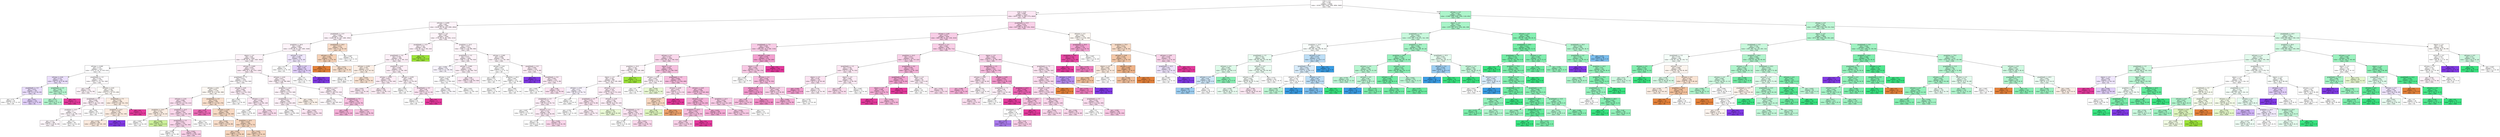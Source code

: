 digraph Tree {
node [shape=box, style="filled", color="black"] ;
0 [label="CCR <= 5.5\ngini = 0.799\nsamples = 22896\nvalue = [4338, 1392, 5328, 1464, 4894, 5480]\nclass = GDL", fillcolor="#fffdfe"] ;
1 [label="CCR <= 0.55\ngini = 0.689\nsamples = 12244\nvalue = [2970, 336, 72, 264, 3774, 4828]\nclass = GDL", fillcolor="#fce6f3"] ;
0 -> 1 [labeldistance=2.5, labelangle=45, headlabel="True"] ;
2 [label="sdComm <= 0.065\ngini = 0.69\nsamples = 7992\nvalue = [2160, 84, 48, 216, 2580, 2904]\nclass = GDL", fillcolor="#fdf3f9"] ;
1 -> 2 ;
3 [label="graphDepth <= 13.5\ngini = 0.689\nsamples = 4788\nvalue = [1428, 36, 24, 120, 1488, 1692]\nclass = GDL", fillcolor="#fdf3f9"] ;
2 -> 3 ;
4 [label="graphSize <= 40.0\ngini = 0.689\nsamples = 4644\nvalue = [1356, 36, 24, 120, 1460, 1648]\nclass = GDL", fillcolor="#fdf3f9"] ;
3 -> 4 ;
5 [label="nbproc <= 4.5\ngini = 0.69\nsamples = 4584\nvalue = [1356, 36, 24, 120, 1428, 1620]\nclass = GDL", fillcolor="#fdf3f9"] ;
4 -> 5 ;
6 [label="sdComp <= 0.065\ngini = 0.715\nsamples = 1312\nvalue = [372, 12, 24, 72, 418, 414]\nclass = DL", fillcolor="#fefeff"] ;
5 -> 6 ;
7 [label="sdComp <= 0.02\ngini = 0.715\nsamples = 236\nvalue = [36, 12, 24, 0, 96, 68]\nclass = DL", fillcolor="#eadefb"] ;
6 -> 7 ;
8 [label="graphDepth <= 3.5\ngini = 0.672\nsamples = 192\nvalue = [36, 12, 0, 0, 84, 60]\nclass = DL", fillcolor="#e8dbfa"] ;
7 -> 8 ;
9 [label="gini = 0.75\nsamples = 48\nvalue = [12, 12, 0, 0, 12, 12]\nclass = eft", fillcolor="#ffffff"] ;
8 -> 9 ;
10 [label="gini = 0.611\nsamples = 144\nvalue = [24, 0, 0, 0, 72, 48]\nclass = DL", fillcolor="#e0cef8"] ;
8 -> 10 ;
11 [label="graphDepth <= 3.5\ngini = 0.595\nsamples = 44\nvalue = [0, 0, 24, 0, 12, 8]\nclass = OLB", fillcolor="#b5f5d0"] ;
7 -> 11 ;
12 [label="gini = 0.571\nsamples = 42\nvalue = [0, 0, 24, 0, 12, 6]\nclass = OLB", fillcolor="#b0f5cd"] ;
11 -> 12 ;
13 [label="gini = 0.0\nsamples = 2\nvalue = [0, 0, 0, 0, 0, 2]\nclass = GDL", fillcolor="#e5399d"] ;
11 -> 13 ;
14 [label="graphDepth <= 3.5\ngini = 0.705\nsamples = 1076\nvalue = [336, 0, 0, 72, 322, 346]\nclass = GDL", fillcolor="#fffcfe"] ;
6 -> 14 ;
15 [label="gini = 0.632\nsamples = 132\nvalue = [24, 0, 0, 0, 52, 56]\nclass = GDL", fillcolor="#fef5fa"] ;
14 -> 15 ;
16 [label="sdComm <= 0.02\ngini = 0.709\nsamples = 944\nvalue = [312, 0, 0, 72, 270, 290]\nclass = eft", fillcolor="#fefbf8"] ;
14 -> 16 ;
17 [label="graphDepth <= 7.5\ngini = 0.698\nsamples = 376\nvalue = [96, 0, 0, 24, 118, 138]\nclass = GDL", fillcolor="#fdf0f7"] ;
16 -> 17 ;
18 [label="graphSize <= 22.5\ngini = 0.7\nsamples = 316\nvalue = [72, 0, 0, 24, 106, 114]\nclass = GDL", fillcolor="#fef7fb"] ;
17 -> 18 ;
19 [label="gini = 0.713\nsamples = 268\nvalue = [72, 0, 0, 24, 82, 90]\nclass = GDL", fillcolor="#fef6fb"] ;
18 -> 19 ;
20 [label="gini = 0.5\nsamples = 48\nvalue = [0, 0, 0, 0, 24, 24]\nclass = DL", fillcolor="#ffffff"] ;
18 -> 20 ;
21 [label="gini = 0.64\nsamples = 60\nvalue = [24, 0, 0, 0, 12, 24]\nclass = eft", fillcolor="#ffffff"] ;
17 -> 21 ;
22 [label="graphDepth <= 7.5\ngini = 0.705\nsamples = 568\nvalue = [216, 0, 0, 48, 152, 152]\nclass = eft", fillcolor="#fbece1"] ;
16 -> 22 ;
23 [label="graphSize <= 22.5\ngini = 0.705\nsamples = 564\nvalue = [216, 0, 0, 48, 152, 148]\nclass = eft", fillcolor="#fbebe0"] ;
22 -> 23 ;
24 [label="gini = 0.704\nsamples = 560\nvalue = [216, 0, 0, 48, 148, 148]\nclass = eft", fillcolor="#fbeade"] ;
23 -> 24 ;
25 [label="gini = 0.0\nsamples = 4\nvalue = [0, 0, 0, 0, 4, 0]\nclass = DL", fillcolor="#8139e5"] ;
23 -> 25 ;
26 [label="gini = 0.0\nsamples = 4\nvalue = [0, 0, 0, 0, 0, 4]\nclass = GDL", fillcolor="#e5399d"] ;
22 -> 26 ;
27 [label="sdComp <= 0.065\ngini = 0.678\nsamples = 3272\nvalue = [984, 24, 0, 48, 1010, 1206]\nclass = GDL", fillcolor="#fdeef7"] ;
5 -> 27 ;
28 [label="graphDepth <= 7.5\ngini = 0.674\nsamples = 1504\nvalue = [516, 24, 0, 0, 424, 540]\nclass = GDL", fillcolor="#fefafd"] ;
27 -> 28 ;
29 [label="sdComp <= 0.02\ngini = 0.672\nsamples = 1136\nvalue = [432, 24, 0, 0, 292, 388]\nclass = eft", fillcolor="#fdf8f3"] ;
28 -> 29 ;
30 [label="sdComm <= 0.02\ngini = 0.684\nsamples = 532\nvalue = [144, 24, 0, 0, 152, 212]\nclass = GDL", fillcolor="#fbe0f0"] ;
29 -> 30 ;
31 [label="graphSize <= 22.5\ngini = 0.741\nsamples = 108\nvalue = [36, 24, 0, 0, 24, 24]\nclass = eft", fillcolor="#fbede3"] ;
30 -> 31 ;
32 [label="gini = 0.667\nsamples = 72\nvalue = [24, 0, 0, 0, 24, 24]\nclass = eft", fillcolor="#ffffff"] ;
31 -> 32 ;
33 [label="gini = 0.444\nsamples = 36\nvalue = [12, 24, 0, 0, 0, 0]\nclass = BIM*", fillcolor="#cef29c"] ;
31 -> 33 ;
34 [label="graphSize <= 22.5\ngini = 0.647\nsamples = 424\nvalue = [108, 0, 0, 0, 128, 188]\nclass = GDL", fillcolor="#fad7eb"] ;
30 -> 34 ;
35 [label="graphDepth <= 3.5\ngini = 0.651\nsamples = 376\nvalue = [108, 0, 0, 0, 104, 164]\nclass = GDL", fillcolor="#fad6eb"] ;
34 -> 35 ;
36 [label="gini = 0.656\nsamples = 96\nvalue = [36, 0, 0, 0, 24, 36]\nclass = eft", fillcolor="#ffffff"] ;
35 -> 36 ;
37 [label="gini = 0.643\nsamples = 280\nvalue = [72, 0, 0, 0, 80, 128]\nclass = GDL", fillcolor="#f9cfe7"] ;
35 -> 37 ;
38 [label="gini = 0.5\nsamples = 48\nvalue = [0, 0, 0, 0, 24, 24]\nclass = DL", fillcolor="#ffffff"] ;
34 -> 38 ;
39 [label="graphDepth <= 3.5\ngini = 0.634\nsamples = 604\nvalue = [288, 0, 0, 0, 140, 176]\nclass = eft", fillcolor="#f8decb"] ;
29 -> 39 ;
40 [label="gini = 0.32\nsamples = 20\nvalue = [0, 0, 0, 0, 4, 16]\nclass = GDL", fillcolor="#ec6ab6"] ;
39 -> 40 ;
41 [label="sdComm <= 0.02\ngini = 0.628\nsamples = 584\nvalue = [288, 0, 0, 0, 136, 160]\nclass = eft", fillcolor="#f7d9c3"] ;
39 -> 41 ;
42 [label="gini = 0.628\nsamples = 296\nvalue = [144, 0, 0, 0, 64, 88]\nclass = eft", fillcolor="#f8ddca"] ;
41 -> 42 ;
43 [label="graphSize <= 22.5\ngini = 0.625\nsamples = 288\nvalue = [144, 0, 0, 0, 72, 72]\nclass = eft", fillcolor="#f6d5bd"] ;
41 -> 43 ;
44 [label="gini = 0.625\nsamples = 192\nvalue = [96, 0, 0, 0, 48, 48]\nclass = eft", fillcolor="#f6d5bd"] ;
43 -> 44 ;
45 [label="gini = 0.625\nsamples = 96\nvalue = [48, 0, 0, 0, 24, 24]\nclass = eft", fillcolor="#f6d5bd"] ;
43 -> 45 ;
46 [label="sdComp <= 0.02\ngini = 0.649\nsamples = 368\nvalue = [84, 0, 0, 0, 132, 152]\nclass = GDL", fillcolor="#fdeef7"] ;
28 -> 46 ;
47 [label="gini = 0.667\nsamples = 72\nvalue = [24, 0, 0, 0, 24, 24]\nclass = eft", fillcolor="#ffffff"] ;
46 -> 47 ;
48 [label="sdComm <= 0.02\ngini = 0.639\nsamples = 296\nvalue = [60, 0, 0, 0, 108, 128]\nclass = GDL", fillcolor="#fceaf5"] ;
46 -> 48 ;
49 [label="gini = 0.64\nsamples = 120\nvalue = [24, 0, 0, 0, 48, 48]\nclass = DL", fillcolor="#ffffff"] ;
48 -> 49 ;
50 [label="gini = 0.635\nsamples = 176\nvalue = [36, 0, 0, 0, 60, 80]\nclass = GDL", fillcolor="#fbddee"] ;
48 -> 50 ;
51 [label="sdComm <= 0.02\ngini = 0.677\nsamples = 1768\nvalue = [468, 0, 0, 48, 586, 666]\nclass = GDL", fillcolor="#fdf2f8"] ;
27 -> 51 ;
52 [label="graphSize <= 22.5\ngini = 0.663\nsamples = 922\nvalue = [264, 0, 0, 0, 310, 348]\nclass = GDL", fillcolor="#fdf3f9"] ;
51 -> 52 ;
53 [label="graphDepth <= 3.5\ngini = 0.653\nsamples = 644\nvalue = [156, 0, 0, 0, 228, 260]\nclass = GDL", fillcolor="#fdf0f7"] ;
52 -> 53 ;
54 [label="gini = 0.666\nsamples = 300\nvalue = [96, 0, 0, 0, 100, 104]\nclass = GDL", fillcolor="#fefbfd"] ;
53 -> 54 ;
55 [label="gini = 0.625\nsamples = 344\nvalue = [60, 0, 0, 0, 128, 156]\nclass = GDL", fillcolor="#fce5f2"] ;
53 -> 55 ;
56 [label="gini = 0.662\nsamples = 278\nvalue = [108, 0, 0, 0, 82, 88]\nclass = eft", fillcolor="#fcf2ea"] ;
52 -> 56 ;
57 [label="graphSize <= 22.5\ngini = 0.691\nsamples = 846\nvalue = [204, 0, 0, 48, 276, 318]\nclass = GDL", fillcolor="#fdf0f8"] ;
51 -> 57 ;
58 [label="gini = 0.703\nsamples = 710\nvalue = [192, 0, 0, 48, 228, 242]\nclass = GDL", fillcolor="#fef9fc"] ;
57 -> 58 ;
59 [label="graphDepth <= 7.5\ngini = 0.555\nsamples = 136\nvalue = [12, 0, 0, 0, 48, 76]\nclass = GDL", fillcolor="#f7c0e0"] ;
57 -> 59 ;
60 [label="gini = 0.469\nsamples = 32\nvalue = [0, 0, 0, 0, 12, 20]\nclass = GDL", fillcolor="#f5b0d8"] ;
59 -> 60 ;
61 [label="gini = 0.577\nsamples = 104\nvalue = [12, 0, 0, 0, 36, 56]\nclass = GDL", fillcolor="#f7c5e2"] ;
59 -> 61 ;
62 [label="sdComm <= 0.02\ngini = 0.498\nsamples = 60\nvalue = [0, 0, 0, 0, 32, 28]\nclass = DL", fillcolor="#efe6fc"] ;
4 -> 62 ;
63 [label="gini = 0.5\nsamples = 32\nvalue = [0, 0, 0, 0, 16, 16]\nclass = DL", fillcolor="#ffffff"] ;
62 -> 63 ;
64 [label="nbproc <= 4.5\ngini = 0.49\nsamples = 28\nvalue = [0, 0, 0, 0, 16, 12]\nclass = DL", fillcolor="#e0cef8"] ;
62 -> 64 ;
65 [label="gini = 0.5\nsamples = 24\nvalue = [0, 0, 0, 0, 12, 12]\nclass = DL", fillcolor="#ffffff"] ;
64 -> 65 ;
66 [label="gini = 0.0\nsamples = 4\nvalue = [0, 0, 0, 0, 4, 0]\nclass = DL", fillcolor="#8139e5"] ;
64 -> 66 ;
67 [label="graphDepth <= 25.5\ngini = 0.619\nsamples = 144\nvalue = [72, 0, 0, 0, 28, 44]\nclass = eft", fillcolor="#f8dcc8"] ;
3 -> 67 ;
68 [label="sdComm <= 0.02\ngini = 0.582\nsamples = 108\nvalue = [60, 0, 0, 0, 16, 32]\nclass = eft", fillcolor="#f5d1b6"] ;
67 -> 68 ;
69 [label="gini = 0.0\nsamples = 12\nvalue = [12, 0, 0, 0, 0, 0]\nclass = eft", fillcolor="#e58139"] ;
68 -> 69 ;
70 [label="gini = 0.611\nsamples = 96\nvalue = [48, 0, 0, 0, 16, 32]\nclass = eft", fillcolor="#f8e0ce"] ;
68 -> 70 ;
71 [label="gini = 0.667\nsamples = 36\nvalue = [12, 0, 0, 0, 12, 12]\nclass = eft", fillcolor="#ffffff"] ;
67 -> 71 ;
72 [label="nbproc <= 4.5\ngini = 0.687\nsamples = 3204\nvalue = [732, 48, 24, 96, 1092, 1212]\nclass = GDL", fillcolor="#fef4f9"] ;
2 -> 72 ;
73 [label="graphDepth <= 13.5\ngini = 0.724\nsamples = 692\nvalue = [192, 48, 24, 0, 196, 232]\nclass = GDL", fillcolor="#fdf1f8"] ;
72 -> 73 ;
74 [label="graphDepth <= 3.5\ngini = 0.708\nsamples = 668\nvalue = [192, 24, 24, 0, 196, 232]\nclass = GDL", fillcolor="#fdf0f8"] ;
73 -> 74 ;
75 [label="sdComp <= 0.055\ngini = 0.763\nsamples = 212\nvalue = [72, 24, 24, 0, 40, 52]\nclass = eft", fillcolor="#fcefe6"] ;
74 -> 75 ;
76 [label="gini = 0.776\nsamples = 84\nvalue = [12, 24, 24, 0, 12, 12]\nclass = BIM*", fillcolor="#ffffff"] ;
75 -> 76 ;
77 [label="gini = 0.635\nsamples = 128\nvalue = [60, 0, 0, 0, 28, 40]\nclass = eft", fillcolor="#f9e2d2"] ;
75 -> 77 ;
78 [label="graphSize <= 22.5\ngini = 0.658\nsamples = 456\nvalue = [120, 0, 0, 0, 156, 180]\nclass = GDL", fillcolor="#fdeff7"] ;
74 -> 78 ;
79 [label="sdComp <= 0.055\ngini = 0.653\nsamples = 344\nvalue = [84, 0, 0, 0, 120, 140]\nclass = GDL", fillcolor="#fdedf6"] ;
78 -> 79 ;
80 [label="gini = 0.633\nsamples = 64\nvalue = [12, 0, 0, 0, 24, 28]\nclass = GDL", fillcolor="#fcebf5"] ;
79 -> 80 ;
81 [label="gini = 0.656\nsamples = 280\nvalue = [72, 0, 0, 0, 96, 112]\nclass = GDL", fillcolor="#fdeef6"] ;
79 -> 81 ;
82 [label="sdComp <= 0.055\ngini = 0.666\nsamples = 112\nvalue = [36, 0, 0, 0, 36, 40]\nclass = GDL", fillcolor="#fef5fa"] ;
78 -> 82 ;
83 [label="gini = 0.667\nsamples = 72\nvalue = [24, 0, 0, 0, 24, 24]\nclass = eft", fillcolor="#ffffff"] ;
82 -> 83 ;
84 [label="graphDepth <= 9.0\ngini = 0.66\nsamples = 40\nvalue = [12, 0, 0, 0, 12, 16]\nclass = GDL", fillcolor="#fbe3f1"] ;
82 -> 84 ;
85 [label="gini = 0.667\nsamples = 36\nvalue = [12, 0, 0, 0, 12, 12]\nclass = eft", fillcolor="#ffffff"] ;
84 -> 85 ;
86 [label="gini = 0.0\nsamples = 4\nvalue = [0, 0, 0, 0, 0, 4]\nclass = GDL", fillcolor="#e5399d"] ;
84 -> 86 ;
87 [label="gini = 0.0\nsamples = 24\nvalue = [0, 24, 0, 0, 0, 0]\nclass = BIM*", fillcolor="#9de539"] ;
73 -> 87 ;
88 [label="graphSize <= 22.5\ngini = 0.673\nsamples = 2512\nvalue = [540, 0, 0, 96, 896, 980]\nclass = GDL", fillcolor="#fef5fa"] ;
72 -> 88 ;
89 [label="graphDepth <= 3.5\ngini = 0.671\nsamples = 2062\nvalue = [396, 0, 0, 96, 750, 820]\nclass = GDL", fillcolor="#fef4fa"] ;
88 -> 89 ;
90 [label="gini = 0.659\nsamples = 274\nvalue = [72, 0, 0, 0, 106, 96]\nclass = DL", fillcolor="#f8f4fe"] ;
89 -> 90 ;
91 [label="sdComp <= 0.065\ngini = 0.671\nsamples = 1788\nvalue = [324, 0, 0, 96, 644, 724]\nclass = GDL", fillcolor="#fdf1f8"] ;
89 -> 91 ;
92 [label="sdComp <= 0.02\ngini = 0.644\nsamples = 572\nvalue = [120, 0, 0, 0, 228, 224]\nclass = DL", fillcolor="#fefdff"] ;
91 -> 92 ;
93 [label="gini = 0.633\nsamples = 260\nvalue = [48, 0, 0, 0, 108, 104]\nclass = DL", fillcolor="#fcfafe"] ;
92 -> 93 ;
94 [label="gini = 0.651\nsamples = 312\nvalue = [72, 0, 0, 0, 120, 120]\nclass = DL", fillcolor="#ffffff"] ;
92 -> 94 ;
95 [label="gini = 0.68\nsamples = 1216\nvalue = [204, 0, 0, 96, 416, 500]\nclass = GDL", fillcolor="#fceaf5"] ;
91 -> 95 ;
96 [label="sdComp <= 0.065\ngini = 0.666\nsamples = 450\nvalue = [144, 0, 0, 0, 146, 160]\nclass = GDL", fillcolor="#fef6fa"] ;
88 -> 96 ;
97 [label="sdComp <= 0.02\ngini = 0.667\nsamples = 216\nvalue = [72, 0, 0, 0, 72, 72]\nclass = eft", fillcolor="#ffffff"] ;
96 -> 97 ;
98 [label="gini = 0.667\nsamples = 72\nvalue = [24, 0, 0, 0, 24, 24]\nclass = eft", fillcolor="#ffffff"] ;
97 -> 98 ;
99 [label="graphSize <= 65.0\ngini = 0.667\nsamples = 144\nvalue = [48, 0, 0, 0, 48, 48]\nclass = eft", fillcolor="#ffffff"] ;
97 -> 99 ;
100 [label="gini = 0.667\nsamples = 72\nvalue = [24, 0, 0, 0, 24, 24]\nclass = eft", fillcolor="#ffffff"] ;
99 -> 100 ;
101 [label="gini = 0.667\nsamples = 72\nvalue = [24, 0, 0, 0, 24, 24]\nclass = eft", fillcolor="#ffffff"] ;
99 -> 101 ;
102 [label="graphDepth <= 6.5\ngini = 0.664\nsamples = 234\nvalue = [72, 0, 0, 0, 74, 88]\nclass = GDL", fillcolor="#fdeef6"] ;
96 -> 102 ;
103 [label="gini = 0.0\nsamples = 2\nvalue = [0, 0, 0, 0, 2, 0]\nclass = DL", fillcolor="#8139e5"] ;
102 -> 103 ;
104 [label="graphDepth <= 9.0\ngini = 0.663\nsamples = 232\nvalue = [72, 0, 0, 0, 72, 88]\nclass = GDL", fillcolor="#fcebf5"] ;
102 -> 104 ;
105 [label="gini = 0.667\nsamples = 72\nvalue = [24, 0, 0, 0, 24, 24]\nclass = eft", fillcolor="#ffffff"] ;
104 -> 105 ;
106 [label="gini = 0.66\nsamples = 160\nvalue = [48, 0, 0, 0, 48, 64]\nclass = GDL", fillcolor="#fbe3f1"] ;
104 -> 106 ;
107 [label="graphDepth <= 13.5\ngini = 0.676\nsamples = 4252\nvalue = [810, 252, 24, 48, 1194, 1924]\nclass = GDL", fillcolor="#f9d0e8"] ;
1 -> 107 ;
108 [label="sdComp <= 0.65\ngini = 0.673\nsamples = 3938\nvalue = [690, 252, 24, 48, 1108, 1816]\nclass = GDL", fillcolor="#f8cde6"] ;
107 -> 108 ;
109 [label="graphDepth <= 7.5\ngini = 0.685\nsamples = 2434\nvalue = [408, 252, 24, 0, 646, 1104]\nclass = GDL", fillcolor="#f8cce6"] ;
108 -> 109 ;
110 [label="sdComp <= 0.2\ngini = 0.703\nsamples = 1958\nvalue = [324, 240, 24, 0, 546, 824]\nclass = GDL", fillcolor="#fad8ec"] ;
109 -> 110 ;
111 [label="graphSize <= 22.5\ngini = 0.744\nsamples = 880\nvalue = [168, 144, 24, 0, 256, 288]\nclass = GDL", fillcolor="#fef5fa"] ;
110 -> 111 ;
112 [label="nbproc <= 4.5\ngini = 0.742\nsamples = 868\nvalue = [168, 132, 24, 0, 256, 288]\nclass = GDL", fillcolor="#fef5fa"] ;
111 -> 112 ;
113 [label="sdComm <= 0.65\ngini = 0.73\nsamples = 252\nvalue = [36, 60, 0, 0, 84, 72]\nclass = DL", fillcolor="#f7f2fd"] ;
112 -> 113 ;
114 [label="graphDepth <= 3.5\ngini = 0.727\nsamples = 204\nvalue = [36, 36, 0, 0, 60, 72]\nclass = GDL", fillcolor="#fdeef7"] ;
113 -> 114 ;
115 [label="gini = 0.667\nsamples = 36\nvalue = [12, 0, 0, 0, 12, 12]\nclass = eft", fillcolor="#ffffff"] ;
114 -> 115 ;
116 [label="sdComm <= 0.2\ngini = 0.724\nsamples = 168\nvalue = [24, 36, 0, 0, 48, 60]\nclass = GDL", fillcolor="#fcebf5"] ;
114 -> 116 ;
117 [label="gini = 0.735\nsamples = 84\nvalue = [12, 24, 0, 0, 24, 24]\nclass = BIM*", fillcolor="#ffffff"] ;
116 -> 117 ;
118 [label="gini = 0.694\nsamples = 84\nvalue = [12, 12, 0, 0, 24, 36]\nclass = GDL", fillcolor="#fad7eb"] ;
116 -> 118 ;
119 [label="gini = 0.5\nsamples = 48\nvalue = [0, 24, 0, 0, 24, 0]\nclass = BIM*", fillcolor="#ffffff"] ;
113 -> 119 ;
120 [label="sdComm <= 0.2\ngini = 0.738\nsamples = 616\nvalue = [132, 72, 24, 0, 172, 216]\nclass = GDL", fillcolor="#fcebf5"] ;
112 -> 120 ;
121 [label="graphDepth <= 3.5\ngini = 0.676\nsamples = 232\nvalue = [48, 12, 0, 0, 76, 96]\nclass = GDL", fillcolor="#fce6f2"] ;
120 -> 121 ;
122 [label="gini = 0.722\nsamples = 72\nvalue = [24, 12, 0, 0, 12, 24]\nclass = eft", fillcolor="#ffffff"] ;
121 -> 122 ;
123 [label="gini = 0.615\nsamples = 160\nvalue = [24, 0, 0, 0, 64, 72]\nclass = GDL", fillcolor="#fdeff7"] ;
121 -> 123 ;
124 [label="sdComm <= 0.65\ngini = 0.764\nsamples = 384\nvalue = [84, 60, 24, 0, 96, 120]\nclass = GDL", fillcolor="#fdeef7"] ;
120 -> 124 ;
125 [label="gini = 0.778\nsamples = 144\nvalue = [24, 48, 24, 0, 24, 24]\nclass = BIM*", fillcolor="#ebfad7"] ;
124 -> 125 ;
126 [label="graphDepth <= 3.5\ngini = 0.685\nsamples = 240\nvalue = [60, 12, 0, 0, 72, 96]\nclass = GDL", fillcolor="#fbe3f1"] ;
124 -> 126 ;
127 [label="gini = 0.722\nsamples = 72\nvalue = [12, 12, 0, 0, 24, 24]\nclass = DL", fillcolor="#ffffff"] ;
126 -> 127 ;
128 [label="gini = 0.653\nsamples = 168\nvalue = [48, 0, 0, 0, 48, 72]\nclass = GDL", fillcolor="#fad7eb"] ;
126 -> 128 ;
129 [label="gini = 0.0\nsamples = 12\nvalue = [0, 12, 0, 0, 0, 0]\nclass = BIM*", fillcolor="#9de539"] ;
111 -> 129 ;
130 [label="nbproc <= 4.5\ngini = 0.652\nsamples = 1078\nvalue = [156, 96, 0, 0, 290, 536]\nclass = GDL", fillcolor="#f7c1e0"] ;
110 -> 130 ;
131 [label="sdComm <= 0.55\ngini = 0.653\nsamples = 100\nvalue = [0, 24, 0, 0, 36, 40]\nclass = GDL", fillcolor="#fdf3f9"] ;
130 -> 131 ;
132 [label="gini = 0.5\nsamples = 48\nvalue = [0, 0, 0, 0, 24, 24]\nclass = DL", fillcolor="#ffffff"] ;
131 -> 132 ;
133 [label="gini = 0.639\nsamples = 52\nvalue = [0, 24, 0, 0, 12, 16]\nclass = BIM*", fillcolor="#e9f9d3"] ;
131 -> 133 ;
134 [label="graphDepth <= 3.5\ngini = 0.644\nsamples = 978\nvalue = [156, 72, 0, 0, 254, 496]\nclass = GDL", fillcolor="#f6bdde"] ;
130 -> 134 ;
135 [label="sdComm <= 0.65\ngini = 0.675\nsamples = 74\nvalue = [24, 12, 0, 0, 6, 32]\nclass = GDL", fillcolor="#fbdfef"] ;
134 -> 135 ;
136 [label="sdComm <= 0.2\ngini = 0.672\nsamples = 50\nvalue = [24, 12, 0, 0, 6, 8]\nclass = eft", fillcolor="#f7d7c0"] ;
135 -> 136 ;
137 [label="gini = 0.48\nsamples = 20\nvalue = [0, 12, 0, 0, 0, 8]\nclass = BIM*", fillcolor="#def6bd"] ;
136 -> 137 ;
138 [label="gini = 0.32\nsamples = 30\nvalue = [24, 0, 0, 0, 6, 0]\nclass = eft", fillcolor="#eca06a"] ;
136 -> 138 ;
139 [label="gini = 0.0\nsamples = 24\nvalue = [0, 0, 0, 0, 0, 24]\nclass = GDL", fillcolor="#e5399d"] ;
135 -> 139 ;
140 [label="sdComm <= 0.65\ngini = 0.636\nsamples = 904\nvalue = [132, 60, 0, 0, 248, 464]\nclass = GDL", fillcolor="#f6bedf"] ;
134 -> 140 ;
141 [label="sdComm <= 0.2\ngini = 0.626\nsamples = 436\nvalue = [48, 48, 0, 0, 104, 236]\nclass = GDL", fillcolor="#f5b0d8"] ;
140 -> 141 ;
142 [label="graphSize <= 22.5\ngini = 0.583\nsamples = 176\nvalue = [24, 0, 0, 0, 56, 96]\nclass = GDL", fillcolor="#f6bdde"] ;
141 -> 142 ;
143 [label="gini = 0.605\nsamples = 160\nvalue = [24, 0, 0, 0, 56, 80]\nclass = GDL", fillcolor="#f9d1e8"] ;
142 -> 143 ;
144 [label="gini = 0.0\nsamples = 16\nvalue = [0, 0, 0, 0, 0, 16]\nclass = GDL", fillcolor="#e5399d"] ;
142 -> 144 ;
145 [label="gini = 0.633\nsamples = 260\nvalue = [24, 48, 0, 0, 48, 140]\nclass = GDL", fillcolor="#f4a9d4"] ;
141 -> 145 ;
146 [label="graphSize <= 22.5\ngini = 0.635\nsamples = 468\nvalue = [84, 12, 0, 0, 144, 228]\nclass = GDL", fillcolor="#f8cce6"] ;
140 -> 146 ;
147 [label="gini = 0.638\nsamples = 444\nvalue = [84, 12, 0, 0, 132, 216]\nclass = GDL", fillcolor="#f8cae5"] ;
146 -> 147 ;
148 [label="gini = 0.5\nsamples = 24\nvalue = [0, 0, 0, 0, 12, 12]\nclass = DL", fillcolor="#ffffff"] ;
146 -> 148 ;
149 [label="sdComm <= 0.65\ngini = 0.578\nsamples = 476\nvalue = [84, 12, 0, 0, 100, 280]\nclass = GDL", fillcolor="#f3a0d0"] ;
109 -> 149 ;
150 [label="nbproc <= 4.5\ngini = 0.652\nsamples = 372\nvalue = [84, 12, 0, 0, 100, 176]\nclass = GDL", fillcolor="#f8c8e4"] ;
149 -> 150 ;
151 [label="gini = 0.667\nsamples = 72\nvalue = [24, 0, 0, 0, 24, 24]\nclass = eft", fillcolor="#ffffff"] ;
150 -> 151 ;
152 [label="sdComm <= 0.2\ngini = 0.638\nsamples = 300\nvalue = [60, 12, 0, 0, 76, 152]\nclass = GDL", fillcolor="#f6bcde"] ;
150 -> 152 ;
153 [label="sdComp <= 0.2\ngini = 0.513\nsamples = 112\nvalue = [12, 0, 0, 0, 28, 72]\nclass = GDL", fillcolor="#f197cc"] ;
152 -> 153 ;
154 [label="gini = 0.48\nsamples = 40\nvalue = [0, 0, 0, 0, 16, 24]\nclass = GDL", fillcolor="#f6bdde"] ;
153 -> 154 ;
155 [label="gini = 0.5\nsamples = 72\nvalue = [12, 0, 0, 0, 12, 48]\nclass = GDL", fillcolor="#ef88c4"] ;
153 -> 155 ;
156 [label="sdComp <= 0.2\ngini = 0.684\nsamples = 188\nvalue = [48, 12, 0, 0, 48, 80]\nclass = GDL", fillcolor="#f9d2e9"] ;
152 -> 156 ;
157 [label="gini = 0.604\nsamples = 104\nvalue = [24, 0, 0, 0, 24, 56]\nclass = GDL", fillcolor="#f5b0d8"] ;
156 -> 157 ;
158 [label="gini = 0.735\nsamples = 84\nvalue = [24, 12, 0, 0, 24, 24]\nclass = eft", fillcolor="#ffffff"] ;
156 -> 158 ;
159 [label="gini = 0.0\nsamples = 104\nvalue = [0, 0, 0, 0, 0, 104]\nclass = GDL", fillcolor="#e5399d"] ;
149 -> 159 ;
160 [label="sdComm <= 0.2\ngini = 0.645\nsamples = 1504\nvalue = [282, 0, 0, 48, 462, 712]\nclass = GDL", fillcolor="#f9cfe7"] ;
108 -> 160 ;
161 [label="graphSize <= 22.5\ngini = 0.671\nsamples = 500\nvalue = [138, 0, 0, 24, 116, 222]\nclass = GDL", fillcolor="#f9d1e8"] ;
160 -> 161 ;
162 [label="graphDepth <= 3.5\ngini = 0.709\nsamples = 280\nvalue = [78, 0, 0, 24, 76, 102]\nclass = GDL", fillcolor="#fce7f3"] ;
161 -> 162 ;
163 [label="nbproc <= 4.5\ngini = 0.736\nsamples = 126\nvalue = [30, 0, 0, 24, 28, 44]\nclass = GDL", fillcolor="#fbe2f1"] ;
162 -> 163 ;
164 [label="gini = 0.444\nsamples = 12\nvalue = [0, 0, 0, 0, 4, 8]\nclass = GDL", fillcolor="#f29cce"] ;
163 -> 164 ;
165 [label="gini = 0.742\nsamples = 114\nvalue = [30, 0, 0, 24, 24, 36]\nclass = GDL", fillcolor="#fdf1f8"] ;
163 -> 165 ;
166 [label="nbproc <= 4.5\ngini = 0.664\nsamples = 154\nvalue = [48, 0, 0, 0, 48, 58]\nclass = GDL", fillcolor="#fdecf6"] ;
162 -> 166 ;
167 [label="gini = 0.657\nsamples = 82\nvalue = [24, 0, 0, 0, 24, 34]\nclass = GDL", fillcolor="#fbddee"] ;
166 -> 167 ;
168 [label="gini = 0.667\nsamples = 72\nvalue = [24, 0, 0, 0, 24, 24]\nclass = eft", fillcolor="#ffffff"] ;
166 -> 168 ;
169 [label="graphDepth <= 9.0\ngini = 0.595\nsamples = 220\nvalue = [60, 0, 0, 0, 40, 120]\nclass = GDL", fillcolor="#f5b5da"] ;
161 -> 169 ;
170 [label="graphDepth <= 6.5\ngini = 0.567\nsamples = 136\nvalue = [24, 0, 0, 0, 32, 80]\nclass = GDL", fillcolor="#f3a4d2"] ;
169 -> 170 ;
171 [label="nbproc <= 4.5\ngini = 0.586\nsamples = 128\nvalue = [24, 0, 0, 0, 32, 72]\nclass = GDL", fillcolor="#f4acd6"] ;
170 -> 171 ;
172 [label="gini = 0.0\nsamples = 8\nvalue = [0, 0, 0, 0, 0, 8]\nclass = GDL", fillcolor="#e5399d"] ;
171 -> 172 ;
173 [label="gini = 0.604\nsamples = 120\nvalue = [24, 0, 0, 0, 32, 64]\nclass = GDL", fillcolor="#f6b7db"] ;
171 -> 173 ;
174 [label="gini = 0.0\nsamples = 8\nvalue = [0, 0, 0, 0, 0, 8]\nclass = GDL", fillcolor="#e5399d"] ;
170 -> 174 ;
175 [label="nbproc <= 4.5\ngini = 0.58\nsamples = 84\nvalue = [36, 0, 0, 0, 8, 40]\nclass = GDL", fillcolor="#fdeef7"] ;
169 -> 175 ;
176 [label="gini = 0.5\nsamples = 48\nvalue = [24, 0, 0, 0, 0, 24]\nclass = eft", fillcolor="#ffffff"] ;
175 -> 176 ;
177 [label="gini = 0.642\nsamples = 36\nvalue = [12, 0, 0, 0, 8, 16]\nclass = GDL", fillcolor="#fbdeef"] ;
175 -> 177 ;
178 [label="nbproc <= 4.5\ngini = 0.622\nsamples = 1004\nvalue = [144, 0, 0, 24, 346, 490]\nclass = GDL", fillcolor="#f9d4ea"] ;
160 -> 178 ;
179 [label="graphDepth <= 3.5\ngini = 0.647\nsamples = 336\nvalue = [60, 0, 0, 24, 82, 170]\nclass = GDL", fillcolor="#f6badd"] ;
178 -> 179 ;
180 [label="sdComm <= 0.65\ngini = 0.725\nsamples = 164\nvalue = [36, 0, 0, 24, 44, 60]\nclass = GDL", fillcolor="#fce5f2"] ;
179 -> 180 ;
181 [label="gini = 0.469\nsamples = 32\nvalue = [0, 0, 0, 0, 12, 20]\nclass = GDL", fillcolor="#f5b0d8"] ;
180 -> 181 ;
182 [label="gini = 0.742\nsamples = 132\nvalue = [36, 0, 0, 24, 32, 40]\nclass = GDL", fillcolor="#fef7fb"] ;
180 -> 182 ;
183 [label="sdComm <= 0.65\ngini = 0.523\nsamples = 172\nvalue = [24, 0, 0, 0, 38, 110]\nclass = GDL", fillcolor="#f195ca"] ;
179 -> 183 ;
184 [label="graphDepth <= 7.5\ngini = 0.66\nsamples = 72\nvalue = [24, 0, 0, 0, 20, 28]\nclass = GDL", fillcolor="#fdeef7"] ;
183 -> 184 ;
185 [label="gini = 0.642\nsamples = 36\nvalue = [12, 0, 0, 0, 8, 16]\nclass = GDL", fillcolor="#fbdeef"] ;
184 -> 185 ;
186 [label="gini = 0.667\nsamples = 36\nvalue = [12, 0, 0, 0, 12, 12]\nclass = eft", fillcolor="#ffffff"] ;
184 -> 186 ;
187 [label="graphSize <= 22.5\ngini = 0.295\nsamples = 100\nvalue = [0, 0, 0, 0, 18, 82]\nclass = GDL", fillcolor="#eb64b3"] ;
183 -> 187 ;
188 [label="gini = 0.0\nsamples = 56\nvalue = [0, 0, 0, 0, 0, 56]\nclass = GDL", fillcolor="#e5399d"] ;
187 -> 188 ;
189 [label="graphSize <= 40.0\ngini = 0.483\nsamples = 44\nvalue = [0, 0, 0, 0, 18, 26]\nclass = GDL", fillcolor="#f7c2e1"] ;
187 -> 189 ;
190 [label="graphDepth <= 7.5\ngini = 0.5\nsamples = 36\nvalue = [0, 0, 0, 0, 18, 18]\nclass = DL", fillcolor="#ffffff"] ;
189 -> 190 ;
191 [label="gini = 0.375\nsamples = 8\nvalue = [0, 0, 0, 0, 6, 2]\nclass = DL", fillcolor="#ab7bee"] ;
190 -> 191 ;
192 [label="gini = 0.49\nsamples = 28\nvalue = [0, 0, 0, 0, 12, 16]\nclass = GDL", fillcolor="#f8cee6"] ;
190 -> 192 ;
193 [label="gini = 0.0\nsamples = 8\nvalue = [0, 0, 0, 0, 0, 8]\nclass = GDL", fillcolor="#e5399d"] ;
189 -> 193 ;
194 [label="graphDepth <= 7.5\ngini = 0.599\nsamples = 668\nvalue = [84, 0, 0, 0, 264, 320]\nclass = GDL", fillcolor="#fbe4f1"] ;
178 -> 194 ;
195 [label="graphSize <= 22.5\ngini = 0.6\nsamples = 628\nvalue = [84, 0, 0, 0, 236, 308]\nclass = GDL", fillcolor="#fadbed"] ;
194 -> 195 ;
196 [label="sdComm <= 0.65\ngini = 0.59\nsamples = 616\nvalue = [72, 0, 0, 0, 236, 308]\nclass = GDL", fillcolor="#fad9ec"] ;
195 -> 196 ;
197 [label="graphDepth <= 3.5\ngini = 0.622\nsamples = 268\nvalue = [48, 0, 0, 0, 92, 128]\nclass = GDL", fillcolor="#fad6eb"] ;
196 -> 197 ;
198 [label="gini = 0.634\nsamples = 172\nvalue = [36, 0, 0, 0, 56, 80]\nclass = GDL", fillcolor="#fad6eb"] ;
197 -> 198 ;
199 [label="gini = 0.594\nsamples = 96\nvalue = [12, 0, 0, 0, 36, 48]\nclass = GDL", fillcolor="#fad7eb"] ;
197 -> 199 ;
200 [label="graphDepth <= 3.5\ngini = 0.556\nsamples = 348\nvalue = [24, 0, 0, 0, 144, 180]\nclass = GDL", fillcolor="#fadcee"] ;
196 -> 200 ;
201 [label="gini = 0.5\nsamples = 152\nvalue = [0, 0, 0, 0, 76, 76]\nclass = DL", fillcolor="#ffffff"] ;
200 -> 201 ;
202 [label="gini = 0.583\nsamples = 196\nvalue = [24, 0, 0, 0, 68, 104]\nclass = GDL", fillcolor="#f8c7e3"] ;
200 -> 202 ;
203 [label="gini = 0.0\nsamples = 12\nvalue = [12, 0, 0, 0, 0, 0]\nclass = eft", fillcolor="#e58139"] ;
195 -> 203 ;
204 [label="sdComm <= 0.65\ngini = 0.42\nsamples = 40\nvalue = [0, 0, 0, 0, 28, 12]\nclass = DL", fillcolor="#b78ef0"] ;
194 -> 204 ;
205 [label="gini = 0.375\nsamples = 16\nvalue = [0, 0, 0, 0, 4, 12]\nclass = GDL", fillcolor="#ee7bbe"] ;
204 -> 205 ;
206 [label="gini = 0.0\nsamples = 24\nvalue = [0, 0, 0, 0, 24, 0]\nclass = DL", fillcolor="#8139e5"] ;
204 -> 206 ;
207 [label="sdComm <= 0.2\ngini = 0.661\nsamples = 314\nvalue = [120, 0, 0, 0, 86, 108]\nclass = eft", fillcolor="#fdf8f3"] ;
107 -> 207 ;
208 [label="graphDepth <= 25.5\ngini = 0.574\nsamples = 124\nvalue = [24, 0, 0, 0, 28, 72]\nclass = GDL", fillcolor="#f3a4d2"] ;
207 -> 208 ;
209 [label="graphSize <= 75.0\ngini = 0.142\nsamples = 52\nvalue = [0, 0, 0, 0, 4, 48]\nclass = GDL", fillcolor="#e749a5"] ;
208 -> 209 ;
210 [label="gini = 0.0\nsamples = 36\nvalue = [0, 0, 0, 0, 0, 36]\nclass = GDL", fillcolor="#e5399d"] ;
209 -> 210 ;
211 [label="gini = 0.375\nsamples = 16\nvalue = [0, 0, 0, 0, 4, 12]\nclass = GDL", fillcolor="#ee7bbe"] ;
209 -> 211 ;
212 [label="gini = 0.667\nsamples = 72\nvalue = [24, 0, 0, 0, 24, 24]\nclass = eft", fillcolor="#ffffff"] ;
208 -> 212 ;
213 [label="graphSize <= 75.0\ngini = 0.616\nsamples = 190\nvalue = [96, 0, 0, 0, 58, 36]\nclass = eft", fillcolor="#f8dbc6"] ;
207 -> 213 ;
214 [label="sdComm <= 0.65\ngini = 0.529\nsamples = 138\nvalue = [84, 0, 0, 0, 42, 12]\nclass = eft", fillcolor="#f4c8a8"] ;
213 -> 214 ;
215 [label="nbproc <= 4.5\ngini = 0.642\nsamples = 54\nvalue = [24, 0, 0, 0, 18, 12]\nclass = eft", fillcolor="#fbeade"] ;
214 -> 215 ;
216 [label="gini = 0.444\nsamples = 18\nvalue = [12, 0, 0, 0, 6, 0]\nclass = eft", fillcolor="#f2c09c"] ;
215 -> 216 ;
217 [label="gini = 0.667\nsamples = 36\nvalue = [12, 0, 0, 0, 12, 12]\nclass = eft", fillcolor="#ffffff"] ;
215 -> 217 ;
218 [label="sdComp <= 0.55\ngini = 0.408\nsamples = 84\nvalue = [60, 0, 0, 0, 24, 0]\nclass = eft", fillcolor="#efb388"] ;
214 -> 218 ;
219 [label="gini = 0.444\nsamples = 72\nvalue = [48, 0, 0, 0, 24, 0]\nclass = eft", fillcolor="#f2c09c"] ;
218 -> 219 ;
220 [label="gini = 0.0\nsamples = 12\nvalue = [12, 0, 0, 0, 0, 0]\nclass = eft", fillcolor="#e58139"] ;
218 -> 220 ;
221 [label="sdComm <= 0.65\ngini = 0.639\nsamples = 52\nvalue = [12, 0, 0, 0, 16, 24]\nclass = GDL", fillcolor="#f9d3e9"] ;
213 -> 221 ;
222 [label="graphDepth <= 25.5\ngini = 0.66\nsamples = 40\nvalue = [12, 0, 0, 0, 16, 12]\nclass = DL", fillcolor="#ede3fb"] ;
221 -> 222 ;
223 [label="gini = 0.667\nsamples = 36\nvalue = [12, 0, 0, 0, 12, 12]\nclass = eft", fillcolor="#ffffff"] ;
222 -> 223 ;
224 [label="gini = 0.0\nsamples = 4\nvalue = [0, 0, 0, 0, 4, 0]\nclass = DL", fillcolor="#8139e5"] ;
222 -> 224 ;
225 [label="gini = 0.0\nsamples = 12\nvalue = [0, 0, 0, 0, 0, 12]\nclass = GDL", fillcolor="#e5399d"] ;
221 -> 225 ;
226 [label="sdComp <= 2.0\ngini = 0.703\nsamples = 10652\nvalue = [1368, 1056, 5256, 1200, 1120, 652]\nclass = OLB", fillcolor="#acf4ca"] ;
0 -> 226 [labeldistance=2.5, labelangle=-45, headlabel="False"] ;
227 [label="nbproc <= 4.5\ngini = 0.611\nsamples = 4356\nvalue = [276, 264, 2472, 1032, 204, 108]\nclass = OLB", fillcolor="#a9f4c8"] ;
226 -> 227 ;
228 [label="graphDepth <= 9.0\ngini = 0.683\nsamples = 2472\nvalue = [192, 180, 1176, 672, 144, 108]\nclass = OLB", fillcolor="#c8f8dc"] ;
227 -> 228 ;
229 [label="graphSize <= 22.5\ngini = 0.76\nsamples = 1080\nvalue = [96, 108, 360, 336, 96, 84]\nclass = OLB", fillcolor="#f9fefb"] ;
228 -> 229 ;
230 [label="graphDepth <= 3.5\ngini = 0.783\nsamples = 864\nvalue = [84, 96, 288, 216, 96, 84]\nclass = OLB", fillcolor="#e9fcf1"] ;
229 -> 230 ;
231 [label="sdComm <= 6.5\ngini = 0.585\nsamples = 240\nvalue = [12, 12, 120, 96, 0, 0]\nclass = OLB", fillcolor="#defbea"] ;
230 -> 231 ;
232 [label="sdComm <= 2.0\ngini = 0.49\nsamples = 168\nvalue = [0, 0, 72, 96, 0, 0]\nclass = MET", fillcolor="#cee6f8"] ;
231 -> 232 ;
233 [label="gini = 0.444\nsamples = 72\nvalue = [0, 0, 24, 48, 0, 0]\nclass = MET", fillcolor="#9ccef2"] ;
232 -> 233 ;
234 [label="gini = 0.5\nsamples = 96\nvalue = [0, 0, 48, 48, 0, 0]\nclass = OLB", fillcolor="#ffffff"] ;
232 -> 234 ;
235 [label="gini = 0.5\nsamples = 72\nvalue = [12, 12, 48, 0, 0, 0]\nclass = OLB", fillcolor="#88efb3"] ;
231 -> 235 ;
236 [label="sdComm <= 6.5\ngini = 0.817\nsamples = 624\nvalue = [72, 84, 168, 120, 96, 84]\nclass = OLB", fillcolor="#ecfdf3"] ;
230 -> 236 ;
237 [label="sdComm <= 2.0\ngini = 0.822\nsamples = 408\nvalue = [48, 60, 96, 48, 72, 84]\nclass = OLB", fillcolor="#f8fefa"] ;
236 -> 237 ;
238 [label="gini = 0.764\nsamples = 144\nvalue = [24, 36, 48, 24, 12, 0]\nclass = OLB", fillcolor="#e9fcf1"] ;
237 -> 238 ;
239 [label="gini = 0.789\nsamples = 264\nvalue = [24, 24, 48, 24, 60, 84]\nclass = GDL", fillcolor="#fce8f3"] ;
237 -> 239 ;
240 [label="gini = 0.741\nsamples = 216\nvalue = [24, 24, 72, 72, 24, 0]\nclass = OLB", fillcolor="#ffffff"] ;
236 -> 240 ;
241 [label="sdComm <= 6.5\ngini = 0.574\nsamples = 216\nvalue = [12, 12, 72, 120, 0, 0]\nclass = MET", fillcolor="#bddef6"] ;
229 -> 241 ;
242 [label="graphDepth <= 6.5\ngini = 0.602\nsamples = 192\nvalue = [12, 12, 72, 96, 0, 0]\nclass = MET", fillcolor="#d7ebfa"] ;
241 -> 242 ;
243 [label="sdComm <= 2.0\ngini = 0.722\nsamples = 72\nvalue = [12, 12, 24, 24, 0, 0]\nclass = OLB", fillcolor="#ffffff"] ;
242 -> 243 ;
244 [label="gini = 0.625\nsamples = 48\nvalue = [12, 12, 24, 0, 0, 0]\nclass = OLB", fillcolor="#bdf6d5"] ;
243 -> 244 ;
245 [label="gini = 0.0\nsamples = 24\nvalue = [0, 0, 0, 24, 0, 0]\nclass = MET", fillcolor="#399de5"] ;
243 -> 245 ;
246 [label="sdComm <= 2.0\ngini = 0.48\nsamples = 120\nvalue = [0, 0, 48, 72, 0, 0]\nclass = MET", fillcolor="#bddef6"] ;
242 -> 246 ;
247 [label="gini = 0.375\nsamples = 96\nvalue = [0, 0, 24, 72, 0, 0]\nclass = MET", fillcolor="#7bbeee"] ;
246 -> 247 ;
248 [label="gini = 0.0\nsamples = 24\nvalue = [0, 0, 24, 0, 0, 0]\nclass = OLB", fillcolor="#39e581"] ;
246 -> 248 ;
249 [label="gini = 0.0\nsamples = 24\nvalue = [0, 0, 0, 24, 0, 0]\nclass = MET", fillcolor="#399de5"] ;
241 -> 249 ;
250 [label="graphSize <= 75.0\ngini = 0.589\nsamples = 1392\nvalue = [96, 72, 816, 336, 48, 24]\nclass = OLB", fillcolor="#a5f3c6"] ;
228 -> 250 ;
251 [label="graphSize <= 40.0\ngini = 0.576\nsamples = 1056\nvalue = [96, 72, 648, 192, 24, 24]\nclass = OLB", fillcolor="#96f1bc"] ;
250 -> 251 ;
252 [label="sdComm <= 2.0\ngini = 0.681\nsamples = 336\nvalue = [36, 24, 168, 72, 12, 24]\nclass = OLB", fillcolor="#b7f6d1"] ;
251 -> 252 ;
253 [label="gini = 0.735\nsamples = 216\nvalue = [36, 24, 96, 24, 12, 24]\nclass = OLB", fillcolor="#bdf6d5"] ;
252 -> 253 ;
254 [label="sdComm <= 6.5\ngini = 0.48\nsamples = 120\nvalue = [0, 0, 72, 48, 0, 0]\nclass = OLB", fillcolor="#bdf6d5"] ;
252 -> 254 ;
255 [label="gini = 0.0\nsamples = 24\nvalue = [0, 0, 0, 24, 0, 0]\nclass = MET", fillcolor="#399de5"] ;
254 -> 255 ;
256 [label="gini = 0.375\nsamples = 96\nvalue = [0, 0, 72, 24, 0, 0]\nclass = OLB", fillcolor="#7beeab"] ;
254 -> 256 ;
257 [label="sdComm <= 6.5\ngini = 0.516\nsamples = 720\nvalue = [60, 48, 480, 120, 12, 0]\nclass = OLB", fillcolor="#88efb3"] ;
251 -> 257 ;
258 [label="sdComm <= 2.0\ngini = 0.406\nsamples = 444\nvalue = [36, 24, 336, 48, 0, 0]\nclass = OLB", fillcolor="#6feca3"] ;
257 -> 258 ;
259 [label="gini = 0.432\nsamples = 228\nvalue = [24, 12, 168, 24, 0, 0]\nclass = OLB", fillcolor="#73eda6"] ;
258 -> 259 ;
260 [label="gini = 0.377\nsamples = 216\nvalue = [12, 12, 168, 24, 0, 0]\nclass = OLB", fillcolor="#6aeca0"] ;
258 -> 260 ;
261 [label="gini = 0.643\nsamples = 276\nvalue = [24, 24, 144, 72, 12, 0]\nclass = OLB", fillcolor="#b9f6d3"] ;
257 -> 261 ;
262 [label="graphDepth <= 25.5\ngini = 0.561\nsamples = 336\nvalue = [0, 0, 168, 144, 24, 0]\nclass = OLB", fillcolor="#e6fcef"] ;
250 -> 262 ;
263 [label="sdComm <= 5.5\ngini = 0.444\nsamples = 72\nvalue = [0, 0, 24, 48, 0, 0]\nclass = MET", fillcolor="#9ccef2"] ;
262 -> 263 ;
264 [label="gini = 0.0\nsamples = 48\nvalue = [0, 0, 0, 48, 0, 0]\nclass = MET", fillcolor="#399de5"] ;
263 -> 264 ;
265 [label="gini = 0.0\nsamples = 24\nvalue = [0, 0, 24, 0, 0, 0]\nclass = OLB", fillcolor="#39e581"] ;
263 -> 265 ;
266 [label="sdComm <= 2.0\ngini = 0.562\nsamples = 264\nvalue = [0, 0, 144, 96, 24, 0]\nclass = OLB", fillcolor="#c6f8db"] ;
262 -> 266 ;
267 [label="gini = 0.0\nsamples = 72\nvalue = [0, 0, 72, 0, 0, 0]\nclass = OLB", fillcolor="#39e581"] ;
266 -> 267 ;
268 [label="sdComm <= 6.5\ngini = 0.594\nsamples = 192\nvalue = [0, 0, 72, 96, 24, 0]\nclass = MET", fillcolor="#d7ebfa"] ;
266 -> 268 ;
269 [label="gini = 0.612\nsamples = 168\nvalue = [0, 0, 72, 72, 24, 0]\nclass = OLB", fillcolor="#ffffff"] ;
268 -> 269 ;
270 [label="gini = 0.0\nsamples = 24\nvalue = [0, 0, 0, 24, 0, 0]\nclass = MET", fillcolor="#399de5"] ;
268 -> 270 ;
271 [label="sdComm <= 6.5\ngini = 0.485\nsamples = 1884\nvalue = [84, 84, 1296, 360, 60, 0]\nclass = OLB", fillcolor="#85efb2"] ;
227 -> 271 ;
272 [label="graphDepth <= 25.5\ngini = 0.414\nsamples = 1284\nvalue = [60, 60, 960, 192, 12, 0]\nclass = OLB", fillcolor="#74eda6"] ;
271 -> 272 ;
273 [label="graphDepth <= 3.5\ngini = 0.374\nsamples = 972\nvalue = [12, 24, 744, 192, 0, 0]\nclass = OLB", fillcolor="#73eda6"] ;
272 -> 273 ;
274 [label="gini = 0.0\nsamples = 96\nvalue = [0, 0, 96, 0, 0, 0]\nclass = OLB", fillcolor="#39e581"] ;
273 -> 274 ;
275 [label="graphSize <= 75.0\ngini = 0.404\nsamples = 876\nvalue = [12, 24, 648, 192, 0, 0]\nclass = OLB", fillcolor="#7beeab"] ;
273 -> 275 ;
276 [label="sdComm <= 2.0\ngini = 0.42\nsamples = 828\nvalue = [12, 24, 600, 192, 0, 0]\nclass = OLB", fillcolor="#80eeae"] ;
275 -> 276 ;
277 [label="graphDepth <= 9.0\ngini = 0.355\nsamples = 276\nvalue = [12, 0, 216, 48, 0, 0]\nclass = OLB", fillcolor="#6deca2"] ;
276 -> 277 ;
278 [label="graphSize <= 32.5\ngini = 0.48\nsamples = 180\nvalue = [12, 0, 120, 48, 0, 0]\nclass = OLB", fillcolor="#93f1ba"] ;
277 -> 278 ;
279 [label="gini = 0.375\nsamples = 96\nvalue = [0, 0, 72, 24, 0, 0]\nclass = OLB", fillcolor="#7beeab"] ;
278 -> 279 ;
280 [label="gini = 0.571\nsamples = 84\nvalue = [12, 0, 48, 24, 0, 0]\nclass = OLB", fillcolor="#b0f5cd"] ;
278 -> 280 ;
281 [label="gini = 0.0\nsamples = 96\nvalue = [0, 0, 96, 0, 0, 0]\nclass = OLB", fillcolor="#39e581"] ;
277 -> 281 ;
282 [label="graphDepth <= 9.0\ngini = 0.446\nsamples = 552\nvalue = [0, 24, 384, 144, 0, 0]\nclass = OLB", fillcolor="#8bf0b5"] ;
276 -> 282 ;
283 [label="graphSize <= 22.5\ngini = 0.346\nsamples = 216\nvalue = [0, 0, 168, 48, 0, 0]\nclass = OLB", fillcolor="#72eca5"] ;
282 -> 283 ;
284 [label="gini = 0.444\nsamples = 72\nvalue = [0, 0, 48, 24, 0, 0]\nclass = OLB", fillcolor="#9cf2c0"] ;
283 -> 284 ;
285 [label="graphDepth <= 6.5\ngini = 0.278\nsamples = 144\nvalue = [0, 0, 120, 24, 0, 0]\nclass = OLB", fillcolor="#61ea9a"] ;
283 -> 285 ;
286 [label="gini = 0.0\nsamples = 48\nvalue = [0, 0, 48, 0, 0, 0]\nclass = OLB", fillcolor="#39e581"] ;
285 -> 286 ;
287 [label="gini = 0.375\nsamples = 96\nvalue = [0, 0, 72, 24, 0, 0]\nclass = OLB", fillcolor="#7beeab"] ;
285 -> 287 ;
288 [label="graphDepth <= 13.5\ngini = 0.5\nsamples = 336\nvalue = [0, 24, 216, 96, 0, 0]\nclass = OLB", fillcolor="#9cf2c0"] ;
282 -> 288 ;
289 [label="gini = 0.571\nsamples = 168\nvalue = [0, 24, 96, 48, 0, 0]\nclass = OLB", fillcolor="#b0f5cd"] ;
288 -> 289 ;
290 [label="gini = 0.408\nsamples = 168\nvalue = [0, 0, 120, 48, 0, 0]\nclass = OLB", fillcolor="#88efb3"] ;
288 -> 290 ;
291 [label="gini = 0.0\nsamples = 48\nvalue = [0, 0, 48, 0, 0, 0]\nclass = OLB", fillcolor="#39e581"] ;
275 -> 291 ;
292 [label="sdComm <= 2.0\ngini = 0.482\nsamples = 312\nvalue = [48, 36, 216, 0, 12, 0]\nclass = OLB", fillcolor="#81eeaf"] ;
272 -> 292 ;
293 [label="gini = 0.32\nsamples = 120\nvalue = [24, 0, 96, 0, 0, 0]\nclass = OLB", fillcolor="#6aeca0"] ;
292 -> 293 ;
294 [label="gini = 0.555\nsamples = 192\nvalue = [24, 36, 120, 0, 12, 0]\nclass = OLB", fillcolor="#94f1bb"] ;
292 -> 294 ;
295 [label="graphDepth <= 25.5\ngini = 0.598\nsamples = 600\nvalue = [24, 24, 336, 168, 48, 0]\nclass = OLB", fillcolor="#b2f5ce"] ;
271 -> 295 ;
296 [label="graphDepth <= 3.5\ngini = 0.567\nsamples = 504\nvalue = [24, 24, 312, 96, 48, 0]\nclass = OLB", fillcolor="#96f1bc"] ;
295 -> 296 ;
297 [label="gini = 0.0\nsamples = 12\nvalue = [0, 0, 0, 0, 12, 0]\nclass = DL", fillcolor="#8139e5"] ;
296 -> 297 ;
298 [label="graphSize <= 22.5\ngini = 0.55\nsamples = 492\nvalue = [24, 24, 312, 96, 36, 0]\nclass = OLB", fillcolor="#93f1ba"] ;
296 -> 298 ;
299 [label="gini = 0.688\nsamples = 192\nvalue = [24, 24, 96, 24, 24, 0]\nclass = OLB", fillcolor="#aaf4c9"] ;
298 -> 299 ;
300 [label="graphSize <= 75.0\ngini = 0.422\nsamples = 300\nvalue = [0, 0, 216, 72, 12, 0]\nclass = OLB", fillcolor="#82efaf"] ;
298 -> 300 ;
301 [label="graphDepth <= 7.5\ngini = 0.472\nsamples = 252\nvalue = [0, 0, 168, 72, 12, 0]\nclass = OLB", fillcolor="#95f1bc"] ;
300 -> 301 ;
302 [label="gini = 0.5\nsamples = 48\nvalue = [0, 0, 24, 24, 0, 0]\nclass = OLB", fillcolor="#ffffff"] ;
301 -> 302 ;
303 [label="graphSize <= 40.0\ngini = 0.443\nsamples = 204\nvalue = [0, 0, 144, 48, 12, 0]\nclass = OLB", fillcolor="#85efb1"] ;
301 -> 303 ;
304 [label="gini = 0.0\nsamples = 24\nvalue = [0, 0, 24, 0, 0, 0]\nclass = OLB", fillcolor="#39e581"] ;
303 -> 304 ;
305 [label="gini = 0.48\nsamples = 180\nvalue = [0, 0, 120, 48, 12, 0]\nclass = OLB", fillcolor="#93f1ba"] ;
303 -> 305 ;
306 [label="gini = 0.0\nsamples = 48\nvalue = [0, 0, 48, 0, 0, 0]\nclass = OLB", fillcolor="#39e581"] ;
300 -> 306 ;
307 [label="gini = 0.375\nsamples = 96\nvalue = [0, 0, 24, 72, 0, 0]\nclass = MET", fillcolor="#7bbeee"] ;
295 -> 307 ;
308 [label="sdComp <= 6.5\ngini = 0.729\nsamples = 6296\nvalue = [1092, 792, 2784, 168, 916, 544]\nclass = OLB", fillcolor="#bff7d6"] ;
226 -> 308 ;
309 [label="nbproc <= 4.5\ngini = 0.689\nsamples = 3608\nvalue = [672, 384, 1800, 168, 356, 228]\nclass = OLB", fillcolor="#b3f5cf"] ;
308 -> 309 ;
310 [label="graphDepth <= 6.5\ngini = 0.742\nsamples = 1748\nvalue = [360, 168, 744, 144, 200, 132]\nclass = OLB", fillcolor="#c8f8dc"] ;
309 -> 310 ;
311 [label="graphDepth <= 3.5\ngini = 0.797\nsamples = 668\nvalue = [168, 84, 192, 48, 104, 72]\nclass = OLB", fillcolor="#f5fef9"] ;
310 -> 311 ;
312 [label="sdComm <= 5.5\ngini = 0.519\nsamples = 108\nvalue = [12, 0, 72, 0, 12, 12]\nclass = OLB", fillcolor="#83efb0"] ;
311 -> 312 ;
313 [label="gini = 0.72\nsamples = 60\nvalue = [12, 0, 24, 0, 12, 12]\nclass = OLB", fillcolor="#cef8e0"] ;
312 -> 313 ;
314 [label="gini = 0.0\nsamples = 48\nvalue = [0, 0, 48, 0, 0, 0]\nclass = OLB", fillcolor="#39e581"] ;
312 -> 314 ;
315 [label="sdComm <= 2.0\ngini = 0.808\nsamples = 560\nvalue = [156, 84, 120, 48, 92, 60]\nclass = eft", fillcolor="#fdf5ef"] ;
311 -> 315 ;
316 [label="gini = 0.781\nsamples = 272\nvalue = [36, 12, 96, 48, 44, 36]\nclass = OLB", fillcolor="#d5f9e4"] ;
315 -> 316 ;
317 [label="sdComm <= 6.5\ngini = 0.722\nsamples = 288\nvalue = [120, 72, 24, 0, 48, 24]\nclass = eft", fillcolor="#f9e3d3"] ;
315 -> 317 ;
318 [label="gini = 0.765\nsamples = 216\nvalue = [72, 48, 24, 0, 48, 24]\nclass = eft", fillcolor="#fbede3"] ;
317 -> 318 ;
319 [label="graphSize <= 22.5\ngini = 0.444\nsamples = 72\nvalue = [48, 24, 0, 0, 0, 0]\nclass = eft", fillcolor="#f2c09c"] ;
317 -> 319 ;
320 [label="gini = 0.0\nsamples = 24\nvalue = [24, 0, 0, 0, 0, 0]\nclass = eft", fillcolor="#e58139"] ;
319 -> 320 ;
321 [label="gini = 0.5\nsamples = 48\nvalue = [24, 24, 0, 0, 0, 0]\nclass = eft", fillcolor="#ffffff"] ;
319 -> 321 ;
322 [label="graphSize <= 40.0\ngini = 0.682\nsamples = 1080\nvalue = [192, 84, 552, 96, 96, 60]\nclass = OLB", fillcolor="#aff4cc"] ;
310 -> 322 ;
323 [label="sdComm <= 6.5\ngini = 0.632\nsamples = 396\nvalue = [24, 24, 216, 96, 24, 12]\nclass = OLB", fillcolor="#b0f5cd"] ;
322 -> 323 ;
324 [label="sdComm <= 2.0\ngini = 0.656\nsamples = 300\nvalue = [12, 24, 144, 96, 12, 12]\nclass = OLB", fillcolor="#d0f9e1"] ;
323 -> 324 ;
325 [label="gini = 0.582\nsamples = 168\nvalue = [0, 0, 96, 48, 12, 12]\nclass = OLB", fillcolor="#b0f5cd"] ;
324 -> 325 ;
326 [label="gini = 0.694\nsamples = 132\nvalue = [12, 24, 48, 48, 0, 0]\nclass = OLB", fillcolor="#ffffff"] ;
324 -> 326 ;
327 [label="gini = 0.406\nsamples = 96\nvalue = [12, 0, 72, 0, 12, 0]\nclass = OLB", fillcolor="#72eca5"] ;
323 -> 327 ;
328 [label="graphDepth <= 25.5\ngini = 0.675\nsamples = 684\nvalue = [168, 60, 336, 0, 72, 48]\nclass = OLB", fillcolor="#bff7d6"] ;
322 -> 328 ;
329 [label="sdComm <= 2.0\ngini = 0.726\nsamples = 480\nvalue = [132, 36, 192, 0, 72, 48]\nclass = OLB", fillcolor="#ddfbe9"] ;
328 -> 329 ;
330 [label="graphDepth <= 12.5\ngini = 0.71\nsamples = 156\nvalue = [60, 0, 24, 0, 48, 24]\nclass = eft", fillcolor="#fcf1e9"] ;
329 -> 330 ;
331 [label="gini = 0.0\nsamples = 12\nvalue = [12, 0, 0, 0, 0, 0]\nclass = eft", fillcolor="#e58139"] ;
330 -> 331 ;
332 [label="graphSize <= 75.0\ngini = 0.722\nsamples = 144\nvalue = [48, 0, 24, 0, 48, 24]\nclass = eft", fillcolor="#ffffff"] ;
330 -> 332 ;
333 [label="gini = 0.727\nsamples = 136\nvalue = [48, 0, 24, 0, 40, 24]\nclass = eft", fillcolor="#fdf4ee"] ;
332 -> 333 ;
334 [label="gini = 0.0\nsamples = 8\nvalue = [0, 0, 0, 0, 8, 0]\nclass = DL", fillcolor="#8139e5"] ;
332 -> 334 ;
335 [label="graphDepth <= 12.5\ngini = 0.658\nsamples = 324\nvalue = [72, 36, 168, 0, 24, 24]\nclass = OLB", fillcolor="#b4f5cf"] ;
329 -> 335 ;
336 [label="gini = 0.0\nsamples = 24\nvalue = [0, 0, 24, 0, 0, 0]\nclass = OLB", fillcolor="#39e581"] ;
335 -> 336 ;
337 [label="sdComm <= 6.5\ngini = 0.685\nsamples = 300\nvalue = [72, 36, 144, 0, 24, 24]\nclass = OLB", fillcolor="#c0f7d7"] ;
335 -> 337 ;
338 [label="gini = 0.692\nsamples = 204\nvalue = [48, 12, 96, 0, 24, 24]\nclass = OLB", fillcolor="#c2f7d8"] ;
337 -> 338 ;
339 [label="gini = 0.625\nsamples = 96\nvalue = [24, 24, 48, 0, 0, 0]\nclass = OLB", fillcolor="#bdf6d5"] ;
337 -> 339 ;
340 [label="sdComm <= 6.5\ngini = 0.457\nsamples = 204\nvalue = [36, 24, 144, 0, 0, 0]\nclass = OLB", fillcolor="#80eeae"] ;
328 -> 340 ;
341 [label="sdComm <= 2.0\ngini = 0.198\nsamples = 108\nvalue = [12, 0, 96, 0, 0, 0]\nclass = OLB", fillcolor="#52e891"] ;
340 -> 341 ;
342 [label="gini = 0.32\nsamples = 60\nvalue = [12, 0, 48, 0, 0, 0]\nclass = OLB", fillcolor="#6aeca0"] ;
341 -> 342 ;
343 [label="gini = 0.0\nsamples = 48\nvalue = [0, 0, 48, 0, 0, 0]\nclass = OLB", fillcolor="#39e581"] ;
341 -> 343 ;
344 [label="gini = 0.625\nsamples = 96\nvalue = [24, 24, 48, 0, 0, 0]\nclass = OLB", fillcolor="#bdf6d5"] ;
340 -> 344 ;
345 [label="graphDepth <= 9.0\ngini = 0.626\nsamples = 1860\nvalue = [312, 216, 1056, 24, 156, 96]\nclass = OLB", fillcolor="#a0f3c2"] ;
309 -> 345 ;
346 [label="graphSize <= 22.5\ngini = 0.484\nsamples = 756\nvalue = [96, 72, 528, 24, 36, 0]\nclass = OLB", fillcolor="#7deead"] ;
345 -> 346 ;
347 [label="graphDepth <= 3.5\ngini = 0.588\nsamples = 516\nvalue = [72, 72, 312, 24, 36, 0]\nclass = OLB", fillcolor="#94f1bb"] ;
346 -> 347 ;
348 [label="gini = 0.0\nsamples = 12\nvalue = [0, 0, 0, 0, 12, 0]\nclass = DL", fillcolor="#8139e5"] ;
347 -> 348 ;
349 [label="sdComm <= 6.5\ngini = 0.571\nsamples = 504\nvalue = [72, 72, 312, 24, 24, 0]\nclass = OLB", fillcolor="#91f1b9"] ;
347 -> 349 ;
350 [label="sdComm <= 2.0\ngini = 0.602\nsamples = 336\nvalue = [72, 48, 192, 0, 24, 0]\nclass = OLB", fillcolor="#a5f3c6"] ;
349 -> 350 ;
351 [label="gini = 0.617\nsamples = 216\nvalue = [48, 24, 120, 0, 24, 0]\nclass = OLB", fillcolor="#aaf4c9"] ;
350 -> 351 ;
352 [label="gini = 0.56\nsamples = 120\nvalue = [24, 24, 72, 0, 0, 0]\nclass = OLB", fillcolor="#9cf2c0"] ;
350 -> 352 ;
353 [label="gini = 0.449\nsamples = 168\nvalue = [0, 24, 120, 24, 0, 0]\nclass = OLB", fillcolor="#7beeab"] ;
349 -> 353 ;
354 [label="sdComm <= 2.0\ngini = 0.18\nsamples = 240\nvalue = [24, 0, 216, 0, 0, 0]\nclass = OLB", fillcolor="#4fe88f"] ;
346 -> 354 ;
355 [label="graphDepth <= 6.5\ngini = 0.375\nsamples = 96\nvalue = [24, 0, 72, 0, 0, 0]\nclass = OLB", fillcolor="#7beeab"] ;
354 -> 355 ;
356 [label="gini = 0.0\nsamples = 72\nvalue = [0, 0, 72, 0, 0, 0]\nclass = OLB", fillcolor="#39e581"] ;
355 -> 356 ;
357 [label="gini = 0.0\nsamples = 24\nvalue = [24, 0, 0, 0, 0, 0]\nclass = eft", fillcolor="#e58139"] ;
355 -> 357 ;
358 [label="gini = 0.0\nsamples = 144\nvalue = [0, 0, 144, 0, 0, 0]\nclass = OLB", fillcolor="#39e581"] ;
354 -> 358 ;
359 [label="graphSize <= 75.0\ngini = 0.697\nsamples = 1104\nvalue = [216, 144, 528, 0, 120, 96]\nclass = OLB", fillcolor="#b9f6d3"] ;
345 -> 359 ;
360 [label="graphDepth <= 13.5\ngini = 0.702\nsamples = 756\nvalue = [108, 120, 360, 0, 72, 96]\nclass = OLB", fillcolor="#b4f5cf"] ;
359 -> 360 ;
361 [label="sdComm <= 6.5\ngini = 0.654\nsamples = 540\nvalue = [72, 96, 288, 0, 36, 48]\nclass = OLB", fillcolor="#a9f4c9"] ;
360 -> 361 ;
362 [label="sdComm <= 2.0\ngini = 0.557\nsamples = 384\nvalue = [48, 72, 240, 0, 12, 12]\nclass = OLB", fillcolor="#94f1bb"] ;
361 -> 362 ;
363 [label="gini = 0.519\nsamples = 108\nvalue = [12, 0, 72, 0, 12, 12]\nclass = OLB", fillcolor="#83efb0"] ;
362 -> 363 ;
364 [label="gini = 0.544\nsamples = 276\nvalue = [36, 72, 168, 0, 0, 0]\nclass = OLB", fillcolor="#a2f3c4"] ;
362 -> 364 ;
365 [label="gini = 0.781\nsamples = 156\nvalue = [24, 24, 48, 0, 24, 36]\nclass = OLB", fillcolor="#ebfcf2"] ;
361 -> 365 ;
366 [label="sdComm <= 2.0\ngini = 0.772\nsamples = 216\nvalue = [36, 24, 72, 0, 36, 48]\nclass = OLB", fillcolor="#e3fbed"] ;
360 -> 366 ;
367 [label="gini = 0.681\nsamples = 144\nvalue = [12, 24, 72, 0, 12, 24]\nclass = OLB", fillcolor="#b0f5cd"] ;
366 -> 367 ;
368 [label="gini = 0.667\nsamples = 72\nvalue = [24, 0, 0, 0, 24, 24]\nclass = eft", fillcolor="#ffffff"] ;
366 -> 368 ;
369 [label="sdComm <= 6.5\ngini = 0.647\nsamples = 348\nvalue = [108, 24, 168, 0, 48, 0]\nclass = OLB", fillcolor="#cef8e0"] ;
359 -> 369 ;
370 [label="graphDepth <= 25.5\ngini = 0.571\nsamples = 168\nvalue = [48, 0, 96, 0, 24, 0]\nclass = OLB", fillcolor="#b0f5cd"] ;
369 -> 370 ;
371 [label="gini = 0.0\nsamples = 24\nvalue = [24, 0, 0, 0, 0, 0]\nclass = eft", fillcolor="#e58139"] ;
370 -> 371 ;
372 [label="gini = 0.5\nsamples = 144\nvalue = [24, 0, 96, 0, 24, 0]\nclass = OLB", fillcolor="#88efb3"] ;
370 -> 372 ;
373 [label="graphDepth <= 25.5\ngini = 0.693\nsamples = 180\nvalue = [60, 24, 72, 0, 24, 0]\nclass = OLB", fillcolor="#ebfcf2"] ;
369 -> 373 ;
374 [label="gini = 0.444\nsamples = 36\nvalue = [0, 12, 24, 0, 0, 0]\nclass = OLB", fillcolor="#9cf2c0"] ;
373 -> 374 ;
375 [label="gini = 0.681\nsamples = 144\nvalue = [60, 12, 48, 0, 24, 0]\nclass = eft", fillcolor="#fcefe6"] ;
373 -> 375 ;
376 [label="graphDepth <= 25.5\ngini = 0.761\nsamples = 2688\nvalue = [420, 408, 984, 0, 560, 316]\nclass = OLB", fillcolor="#d8fae6"] ;
308 -> 376 ;
377 [label="graphSize <= 40.0\ngini = 0.749\nsamples = 2394\nvalue = [348, 360, 936, 0, 494, 256]\nclass = OLB", fillcolor="#d1f9e2"] ;
376 -> 377 ;
378 [label="sdComm <= 2.0\ngini = 0.773\nsamples = 1826\nvalue = [324, 312, 600, 0, 394, 196]\nclass = OLB", fillcolor="#e3fbed"] ;
377 -> 378 ;
379 [label="graphDepth <= 3.5\ngini = 0.721\nsamples = 694\nvalue = [96, 24, 288, 0, 162, 124]\nclass = OLB", fillcolor="#d0f9e1"] ;
378 -> 379 ;
380 [label="nbproc <= 4.5\ngini = 0.653\nsamples = 96\nvalue = [24, 0, 0, 0, 40, 32]\nclass = DL", fillcolor="#efe6fc"] ;
379 -> 380 ;
381 [label="gini = 0.0\nsamples = 8\nvalue = [0, 0, 0, 0, 0, 8]\nclass = GDL", fillcolor="#e5399d"] ;
380 -> 381 ;
382 [label="gini = 0.645\nsamples = 88\nvalue = [24, 0, 0, 0, 40, 24]\nclass = DL", fillcolor="#e0cef8"] ;
380 -> 382 ;
383 [label="nbproc <= 4.5\ngini = 0.687\nsamples = 598\nvalue = [72, 24, 288, 0, 122, 92]\nclass = OLB", fillcolor="#baf6d3"] ;
379 -> 383 ;
384 [label="graphSize <= 22.5\ngini = 0.765\nsamples = 392\nvalue = [72, 24, 120, 0, 104, 72]\nclass = OLB", fillcolor="#f4fef8"] ;
383 -> 384 ;
385 [label="gini = 0.773\nsamples = 360\nvalue = [72, 24, 96, 0, 96, 72]\nclass = OLB", fillcolor="#ffffff"] ;
384 -> 385 ;
386 [label="graphDepth <= 7.5\ngini = 0.375\nsamples = 32\nvalue = [0, 0, 24, 0, 8, 0]\nclass = OLB", fillcolor="#7beeab"] ;
384 -> 386 ;
387 [label="gini = 0.0\nsamples = 24\nvalue = [0, 0, 24, 0, 0, 0]\nclass = OLB", fillcolor="#39e581"] ;
386 -> 387 ;
388 [label="gini = 0.0\nsamples = 8\nvalue = [0, 0, 0, 0, 8, 0]\nclass = DL", fillcolor="#8139e5"] ;
386 -> 388 ;
389 [label="graphSize <= 22.5\ngini = 0.318\nsamples = 206\nvalue = [0, 0, 168, 0, 18, 20]\nclass = OLB", fillcolor="#61ea9b"] ;
383 -> 389 ;
390 [label="gini = 0.352\nsamples = 182\nvalue = [0, 0, 144, 0, 18, 20]\nclass = OLB", fillcolor="#67eb9f"] ;
389 -> 390 ;
391 [label="gini = 0.0\nsamples = 24\nvalue = [0, 0, 24, 0, 0, 0]\nclass = OLB", fillcolor="#39e581"] ;
389 -> 391 ;
392 [label="graphDepth <= 7.5\ngini = 0.773\nsamples = 1132\nvalue = [228, 288, 312, 0, 232, 72]\nclass = OLB", fillcolor="#f9fefb"] ;
378 -> 392 ;
393 [label="nbproc <= 4.5\ngini = 0.751\nsamples = 768\nvalue = [180, 216, 216, 0, 144, 12]\nclass = BIM*", fillcolor="#ffffff"] ;
392 -> 393 ;
394 [label="graphDepth <= 3.5\ngini = 0.705\nsamples = 272\nvalue = [84, 96, 72, 0, 20, 0]\nclass = BIM*", fillcolor="#f9fdf2"] ;
393 -> 394 ;
395 [label="sdComm <= 6.5\ngini = 0.647\nsamples = 92\nvalue = [12, 12, 48, 0, 20, 0]\nclass = OLB", fillcolor="#b2f5ce"] ;
394 -> 395 ;
396 [label="gini = 0.704\nsamples = 56\nvalue = [12, 12, 24, 0, 8, 0]\nclass = OLB", fillcolor="#c9f8dd"] ;
395 -> 396 ;
397 [label="gini = 0.444\nsamples = 36\nvalue = [0, 0, 24, 0, 12, 0]\nclass = OLB", fillcolor="#9cf2c0"] ;
395 -> 397 ;
398 [label="graphSize <= 22.5\ngini = 0.604\nsamples = 180\nvalue = [72, 84, 24, 0, 0, 0]\nclass = BIM*", fillcolor="#f4fce9"] ;
394 -> 398 ;
399 [label="sdComm <= 6.5\ngini = 0.592\nsamples = 156\nvalue = [48, 84, 24, 0, 0, 0]\nclass = BIM*", fillcolor="#def6bd"] ;
398 -> 399 ;
400 [label="gini = 0.628\nsamples = 132\nvalue = [48, 60, 24, 0, 0, 0]\nclass = BIM*", fillcolor="#f1fbe3"] ;
399 -> 400 ;
401 [label="gini = 0.0\nsamples = 24\nvalue = [0, 24, 0, 0, 0, 0]\nclass = BIM*", fillcolor="#9de539"] ;
399 -> 401 ;
402 [label="gini = 0.0\nsamples = 24\nvalue = [24, 0, 0, 0, 0, 0]\nclass = eft", fillcolor="#e58139"] ;
398 -> 402 ;
403 [label="graphDepth <= 3.5\ngini = 0.757\nsamples = 496\nvalue = [96, 120, 144, 0, 124, 12]\nclass = OLB", fillcolor="#f4fef8"] ;
393 -> 403 ;
404 [label="sdComm <= 6.5\ngini = 0.764\nsamples = 144\nvalue = [24, 48, 24, 0, 36, 12]\nclass = BIM*", fillcolor="#f4fce9"] ;
403 -> 404 ;
405 [label="gini = 0.704\nsamples = 112\nvalue = [24, 48, 24, 0, 16, 0]\nclass = BIM*", fillcolor="#e4f8c9"] ;
404 -> 405 ;
406 [label="gini = 0.469\nsamples = 32\nvalue = [0, 0, 0, 0, 20, 12]\nclass = DL", fillcolor="#cdb0f5"] ;
404 -> 406 ;
407 [label="sdComm <= 6.5\ngini = 0.738\nsamples = 352\nvalue = [72, 72, 120, 0, 88, 0]\nclass = OLB", fillcolor="#e7fcf0"] ;
403 -> 407 ;
408 [label="graphSize <= 22.5\ngini = 0.74\nsamples = 196\nvalue = [48, 36, 48, 0, 64, 0]\nclass = DL", fillcolor="#f1eafc"] ;
407 -> 408 ;
409 [label="gini = 0.727\nsamples = 136\nvalue = [24, 24, 48, 0, 40, 0]\nclass = OLB", fillcolor="#eefdf4"] ;
408 -> 409 ;
410 [label="gini = 0.64\nsamples = 60\nvalue = [24, 12, 0, 0, 24, 0]\nclass = eft", fillcolor="#ffffff"] ;
408 -> 410 ;
411 [label="graphSize <= 22.5\ngini = 0.686\nsamples = 156\nvalue = [24, 36, 72, 0, 24, 0]\nclass = OLB", fillcolor="#c4f7d9"] ;
407 -> 411 ;
412 [label="gini = 0.727\nsamples = 132\nvalue = [24, 36, 48, 0, 24, 0]\nclass = OLB", fillcolor="#e6fcef"] ;
411 -> 412 ;
413 [label="gini = 0.0\nsamples = 24\nvalue = [0, 0, 24, 0, 0, 0]\nclass = OLB", fillcolor="#39e581"] ;
411 -> 413 ;
414 [label="nbproc <= 4.5\ngini = 0.788\nsamples = 364\nvalue = [48, 72, 96, 0, 88, 60]\nclass = OLB", fillcolor="#f9fefb"] ;
392 -> 414 ;
415 [label="sdComm <= 6.5\ngini = 0.49\nsamples = 56\nvalue = [0, 0, 24, 0, 32, 0]\nclass = DL", fillcolor="#e0cef8"] ;
414 -> 415 ;
416 [label="gini = 0.0\nsamples = 8\nvalue = [0, 0, 0, 0, 8, 0]\nclass = DL", fillcolor="#8139e5"] ;
415 -> 416 ;
417 [label="gini = 0.5\nsamples = 48\nvalue = [0, 0, 24, 0, 24, 0]\nclass = OLB", fillcolor="#ffffff"] ;
415 -> 417 ;
418 [label="sdComm <= 6.5\ngini = 0.795\nsamples = 308\nvalue = [48, 72, 72, 0, 56, 60]\nclass = BIM*", fillcolor="#ffffff"] ;
414 -> 418 ;
419 [label="gini = 0.706\nsamples = 68\nvalue = [0, 24, 24, 0, 8, 12]\nclass = BIM*", fillcolor="#ffffff"] ;
418 -> 419 ;
420 [label="gini = 0.8\nsamples = 240\nvalue = [48, 48, 48, 0, 48, 48]\nclass = eft", fillcolor="#ffffff"] ;
418 -> 420 ;
421 [label="sdComm <= 2.0\ngini = 0.599\nsamples = 568\nvalue = [24, 48, 336, 0, 100, 60]\nclass = OLB", fillcolor="#9bf2bf"] ;
377 -> 421 ;
422 [label="nbproc <= 4.5\ngini = 0.721\nsamples = 136\nvalue = [12, 48, 48, 0, 16, 12]\nclass = BIM*", fillcolor="#ffffff"] ;
421 -> 422 ;
423 [label="graphDepth <= 12.5\ngini = 0.499\nsamples = 76\nvalue = [0, 24, 48, 0, 4, 0]\nclass = OLB", fillcolor="#a4f3c5"] ;
422 -> 423 ;
424 [label="gini = 0.0\nsamples = 4\nvalue = [0, 0, 0, 0, 4, 0]\nclass = DL", fillcolor="#8139e5"] ;
423 -> 424 ;
425 [label="gini = 0.444\nsamples = 72\nvalue = [0, 24, 48, 0, 0, 0]\nclass = OLB", fillcolor="#9cf2c0"] ;
423 -> 425 ;
426 [label="gini = 0.72\nsamples = 60\nvalue = [12, 24, 0, 0, 12, 12]\nclass = BIM*", fillcolor="#e6f8ce"] ;
422 -> 426 ;
427 [label="nbproc <= 4.5\ngini = 0.505\nsamples = 432\nvalue = [12, 0, 288, 0, 84, 48]\nclass = OLB", fillcolor="#8bf0b5"] ;
421 -> 427 ;
428 [label="graphDepth <= 12.5\ngini = 0.642\nsamples = 216\nvalue = [0, 0, 96, 0, 72, 48]\nclass = OLB", fillcolor="#defbea"] ;
427 -> 428 ;
429 [label="sdComm <= 6.5\ngini = 0.245\nsamples = 56\nvalue = [0, 0, 48, 0, 8, 0]\nclass = OLB", fillcolor="#5ae996"] ;
428 -> 429 ;
430 [label="gini = 0.375\nsamples = 32\nvalue = [0, 0, 24, 0, 8, 0]\nclass = OLB", fillcolor="#7beeab"] ;
429 -> 430 ;
431 [label="gini = 0.0\nsamples = 24\nvalue = [0, 0, 24, 0, 0, 0]\nclass = OLB", fillcolor="#39e581"] ;
429 -> 431 ;
432 [label="sdComm <= 6.5\ngini = 0.66\nsamples = 160\nvalue = [0, 0, 48, 0, 64, 48]\nclass = DL", fillcolor="#ede3fb"] ;
428 -> 432 ;
433 [label="gini = 0.643\nsamples = 112\nvalue = [0, 0, 48, 0, 40, 24]\nclass = OLB", fillcolor="#e9fcf1"] ;
432 -> 433 ;
434 [label="gini = 0.5\nsamples = 48\nvalue = [0, 0, 0, 0, 24, 24]\nclass = DL", fillcolor="#ffffff"] ;
432 -> 434 ;
435 [label="graphDepth <= 12.5\ngini = 0.204\nsamples = 216\nvalue = [12, 0, 192, 0, 12, 0]\nclass = OLB", fillcolor="#50e890"] ;
427 -> 435 ;
436 [label="gini = 0.0\nsamples = 12\nvalue = [12, 0, 0, 0, 0, 0]\nclass = eft", fillcolor="#e58139"] ;
435 -> 436 ;
437 [label="sdComm <= 6.5\ngini = 0.111\nsamples = 204\nvalue = [0, 0, 192, 0, 12, 0]\nclass = OLB", fillcolor="#45e789"] ;
435 -> 437 ;
438 [label="gini = 0.165\nsamples = 132\nvalue = [0, 0, 120, 0, 12, 0]\nclass = OLB", fillcolor="#4de88e"] ;
437 -> 438 ;
439 [label="gini = 0.0\nsamples = 72\nvalue = [0, 0, 72, 0, 0, 0]\nclass = OLB", fillcolor="#39e581"] ;
437 -> 439 ;
440 [label="nbproc <= 4.5\ngini = 0.795\nsamples = 294\nvalue = [72, 48, 48, 0, 66, 60]\nclass = eft", fillcolor="#fefcfa"] ;
376 -> 440 ;
441 [label="sdComm <= 6.5\ngini = 0.747\nsamples = 174\nvalue = [48, 48, 0, 0, 42, 36]\nclass = eft", fillcolor="#ffffff"] ;
440 -> 441 ;
442 [label="sdComm <= 2.0\ngini = 0.741\nsamples = 162\nvalue = [48, 48, 0, 0, 30, 36]\nclass = eft", fillcolor="#ffffff"] ;
441 -> 442 ;
443 [label="gini = 0.742\nsamples = 114\nvalue = [24, 24, 0, 0, 30, 36]\nclass = GDL", fillcolor="#fdf1f8"] ;
442 -> 443 ;
444 [label="gini = 0.5\nsamples = 48\nvalue = [24, 24, 0, 0, 0, 0]\nclass = eft", fillcolor="#ffffff"] ;
442 -> 444 ;
445 [label="gini = 0.0\nsamples = 12\nvalue = [0, 0, 0, 0, 12, 0]\nclass = DL", fillcolor="#8139e5"] ;
441 -> 445 ;
446 [label="sdComm <= 6.5\ngini = 0.72\nsamples = 120\nvalue = [24, 0, 48, 0, 24, 24]\nclass = OLB", fillcolor="#cef8e0"] ;
440 -> 446 ;
447 [label="gini = 0.0\nsamples = 48\nvalue = [0, 0, 48, 0, 0, 0]\nclass = OLB", fillcolor="#39e581"] ;
446 -> 447 ;
448 [label="gini = 0.667\nsamples = 72\nvalue = [24, 0, 0, 0, 24, 24]\nclass = eft", fillcolor="#ffffff"] ;
446 -> 448 ;
}